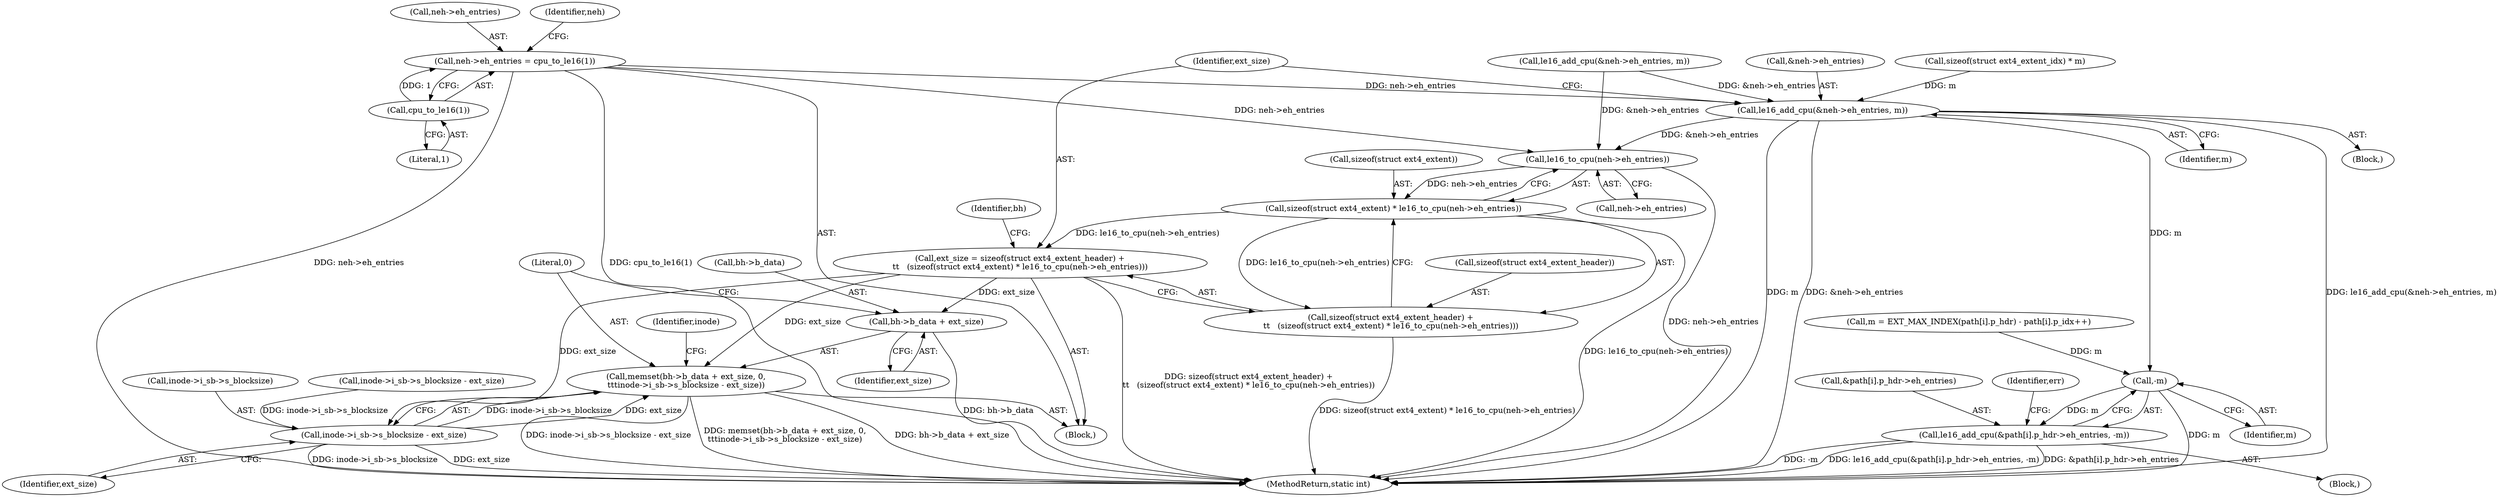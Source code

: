digraph "0_linux_592acbf16821288ecdc4192c47e3774a4c48bb64_0@pointer" {
"1000594" [label="(Call,neh->eh_entries = cpu_to_le16(1))"];
"1000598" [label="(Call,cpu_to_le16(1))"];
"1000720" [label="(Call,le16_add_cpu(&neh->eh_entries, m))"];
"1000734" [label="(Call,le16_to_cpu(neh->eh_entries))"];
"1000731" [label="(Call,sizeof(struct ext4_extent) * le16_to_cpu(neh->eh_entries))"];
"1000726" [label="(Call,ext_size = sizeof(struct ext4_extent_header) +\n\t\t   (sizeof(struct ext4_extent) * le16_to_cpu(neh->eh_entries)))"];
"1000738" [label="(Call,memset(bh->b_data + ext_size, 0,\n\t\t\tinode->i_sb->s_blocksize - ext_size))"];
"1000739" [label="(Call,bh->b_data + ext_size)"];
"1000745" [label="(Call,inode->i_sb->s_blocksize - ext_size)"];
"1000728" [label="(Call,sizeof(struct ext4_extent_header) +\n\t\t   (sizeof(struct ext4_extent) * le16_to_cpu(neh->eh_entries)))"];
"1000796" [label="(Call,-m)"];
"1000787" [label="(Call,le16_add_cpu(&path[i].p_hdr->eh_entries, -m))"];
"1000716" [label="(Call,sizeof(struct ext4_extent_idx) * m)"];
"1000707" [label="(Block,)"];
"1000599" [label="(Literal,1)"];
"1000720" [label="(Call,le16_add_cpu(&neh->eh_entries, m))"];
"1000741" [label="(Identifier,bh)"];
"1000740" [label="(Call,bh->b_data)"];
"1000553" [label="(Block,)"];
"1000788" [label="(Call,&path[i].p_hdr->eh_entries)"];
"1000753" [label="(Identifier,inode)"];
"1000745" [label="(Call,inode->i_sb->s_blocksize - ext_size)"];
"1000594" [label="(Call,neh->eh_entries = cpu_to_le16(1))"];
"1000787" [label="(Call,le16_add_cpu(&path[i].p_hdr->eh_entries, -m))"];
"1000734" [label="(Call,le16_to_cpu(neh->eh_entries))"];
"1000595" [label="(Call,neh->eh_entries)"];
"1000672" [label="(Call,m = EXT_MAX_INDEX(path[i].p_hdr) - path[i].p_idx++)"];
"1000799" [label="(Identifier,err)"];
"1000728" [label="(Call,sizeof(struct ext4_extent_header) +\n\t\t   (sizeof(struct ext4_extent) * le16_to_cpu(neh->eh_entries)))"];
"1000738" [label="(Call,memset(bh->b_data + ext_size, 0,\n\t\t\tinode->i_sb->s_blocksize - ext_size))"];
"1000727" [label="(Identifier,ext_size)"];
"1000739" [label="(Call,bh->b_data + ext_size)"];
"1000731" [label="(Call,sizeof(struct ext4_extent) * le16_to_cpu(neh->eh_entries))"];
"1000743" [label="(Identifier,ext_size)"];
"1000454" [label="(Call,inode->i_sb->s_blocksize - ext_size)"];
"1000865" [label="(MethodReturn,static int)"];
"1000602" [label="(Identifier,neh)"];
"1000735" [label="(Call,neh->eh_entries)"];
"1000726" [label="(Call,ext_size = sizeof(struct ext4_extent_header) +\n\t\t   (sizeof(struct ext4_extent) * le16_to_cpu(neh->eh_entries)))"];
"1000746" [label="(Call,inode->i_sb->s_blocksize)"];
"1000429" [label="(Call,le16_add_cpu(&neh->eh_entries, m))"];
"1000775" [label="(Block,)"];
"1000797" [label="(Identifier,m)"];
"1000751" [label="(Identifier,ext_size)"];
"1000721" [label="(Call,&neh->eh_entries)"];
"1000796" [label="(Call,-m)"];
"1000729" [label="(Call,sizeof(struct ext4_extent_header))"];
"1000732" [label="(Call,sizeof(struct ext4_extent))"];
"1000744" [label="(Literal,0)"];
"1000598" [label="(Call,cpu_to_le16(1))"];
"1000725" [label="(Identifier,m)"];
"1000594" -> "1000553"  [label="AST: "];
"1000594" -> "1000598"  [label="CFG: "];
"1000595" -> "1000594"  [label="AST: "];
"1000598" -> "1000594"  [label="AST: "];
"1000602" -> "1000594"  [label="CFG: "];
"1000594" -> "1000865"  [label="DDG: neh->eh_entries"];
"1000594" -> "1000865"  [label="DDG: cpu_to_le16(1)"];
"1000598" -> "1000594"  [label="DDG: 1"];
"1000594" -> "1000720"  [label="DDG: neh->eh_entries"];
"1000594" -> "1000734"  [label="DDG: neh->eh_entries"];
"1000598" -> "1000599"  [label="CFG: "];
"1000599" -> "1000598"  [label="AST: "];
"1000720" -> "1000707"  [label="AST: "];
"1000720" -> "1000725"  [label="CFG: "];
"1000721" -> "1000720"  [label="AST: "];
"1000725" -> "1000720"  [label="AST: "];
"1000727" -> "1000720"  [label="CFG: "];
"1000720" -> "1000865"  [label="DDG: &neh->eh_entries"];
"1000720" -> "1000865"  [label="DDG: le16_add_cpu(&neh->eh_entries, m)"];
"1000720" -> "1000865"  [label="DDG: m"];
"1000429" -> "1000720"  [label="DDG: &neh->eh_entries"];
"1000716" -> "1000720"  [label="DDG: m"];
"1000720" -> "1000734"  [label="DDG: &neh->eh_entries"];
"1000720" -> "1000796"  [label="DDG: m"];
"1000734" -> "1000731"  [label="AST: "];
"1000734" -> "1000735"  [label="CFG: "];
"1000735" -> "1000734"  [label="AST: "];
"1000731" -> "1000734"  [label="CFG: "];
"1000734" -> "1000865"  [label="DDG: neh->eh_entries"];
"1000734" -> "1000731"  [label="DDG: neh->eh_entries"];
"1000429" -> "1000734"  [label="DDG: &neh->eh_entries"];
"1000731" -> "1000728"  [label="AST: "];
"1000732" -> "1000731"  [label="AST: "];
"1000728" -> "1000731"  [label="CFG: "];
"1000731" -> "1000865"  [label="DDG: le16_to_cpu(neh->eh_entries)"];
"1000731" -> "1000726"  [label="DDG: le16_to_cpu(neh->eh_entries)"];
"1000731" -> "1000728"  [label="DDG: le16_to_cpu(neh->eh_entries)"];
"1000726" -> "1000553"  [label="AST: "];
"1000726" -> "1000728"  [label="CFG: "];
"1000727" -> "1000726"  [label="AST: "];
"1000728" -> "1000726"  [label="AST: "];
"1000741" -> "1000726"  [label="CFG: "];
"1000726" -> "1000865"  [label="DDG: sizeof(struct ext4_extent_header) +\n\t\t   (sizeof(struct ext4_extent) * le16_to_cpu(neh->eh_entries))"];
"1000726" -> "1000738"  [label="DDG: ext_size"];
"1000726" -> "1000739"  [label="DDG: ext_size"];
"1000726" -> "1000745"  [label="DDG: ext_size"];
"1000738" -> "1000553"  [label="AST: "];
"1000738" -> "1000745"  [label="CFG: "];
"1000739" -> "1000738"  [label="AST: "];
"1000744" -> "1000738"  [label="AST: "];
"1000745" -> "1000738"  [label="AST: "];
"1000753" -> "1000738"  [label="CFG: "];
"1000738" -> "1000865"  [label="DDG: bh->b_data + ext_size"];
"1000738" -> "1000865"  [label="DDG: inode->i_sb->s_blocksize - ext_size"];
"1000738" -> "1000865"  [label="DDG: memset(bh->b_data + ext_size, 0,\n\t\t\tinode->i_sb->s_blocksize - ext_size)"];
"1000745" -> "1000738"  [label="DDG: inode->i_sb->s_blocksize"];
"1000745" -> "1000738"  [label="DDG: ext_size"];
"1000739" -> "1000743"  [label="CFG: "];
"1000740" -> "1000739"  [label="AST: "];
"1000743" -> "1000739"  [label="AST: "];
"1000744" -> "1000739"  [label="CFG: "];
"1000739" -> "1000865"  [label="DDG: bh->b_data"];
"1000745" -> "1000751"  [label="CFG: "];
"1000746" -> "1000745"  [label="AST: "];
"1000751" -> "1000745"  [label="AST: "];
"1000745" -> "1000865"  [label="DDG: ext_size"];
"1000745" -> "1000865"  [label="DDG: inode->i_sb->s_blocksize"];
"1000454" -> "1000745"  [label="DDG: inode->i_sb->s_blocksize"];
"1000729" -> "1000728"  [label="AST: "];
"1000728" -> "1000865"  [label="DDG: sizeof(struct ext4_extent) * le16_to_cpu(neh->eh_entries)"];
"1000796" -> "1000787"  [label="AST: "];
"1000796" -> "1000797"  [label="CFG: "];
"1000797" -> "1000796"  [label="AST: "];
"1000787" -> "1000796"  [label="CFG: "];
"1000796" -> "1000865"  [label="DDG: m"];
"1000796" -> "1000787"  [label="DDG: m"];
"1000672" -> "1000796"  [label="DDG: m"];
"1000787" -> "1000775"  [label="AST: "];
"1000788" -> "1000787"  [label="AST: "];
"1000799" -> "1000787"  [label="CFG: "];
"1000787" -> "1000865"  [label="DDG: &path[i].p_hdr->eh_entries"];
"1000787" -> "1000865"  [label="DDG: -m"];
"1000787" -> "1000865"  [label="DDG: le16_add_cpu(&path[i].p_hdr->eh_entries, -m)"];
}
